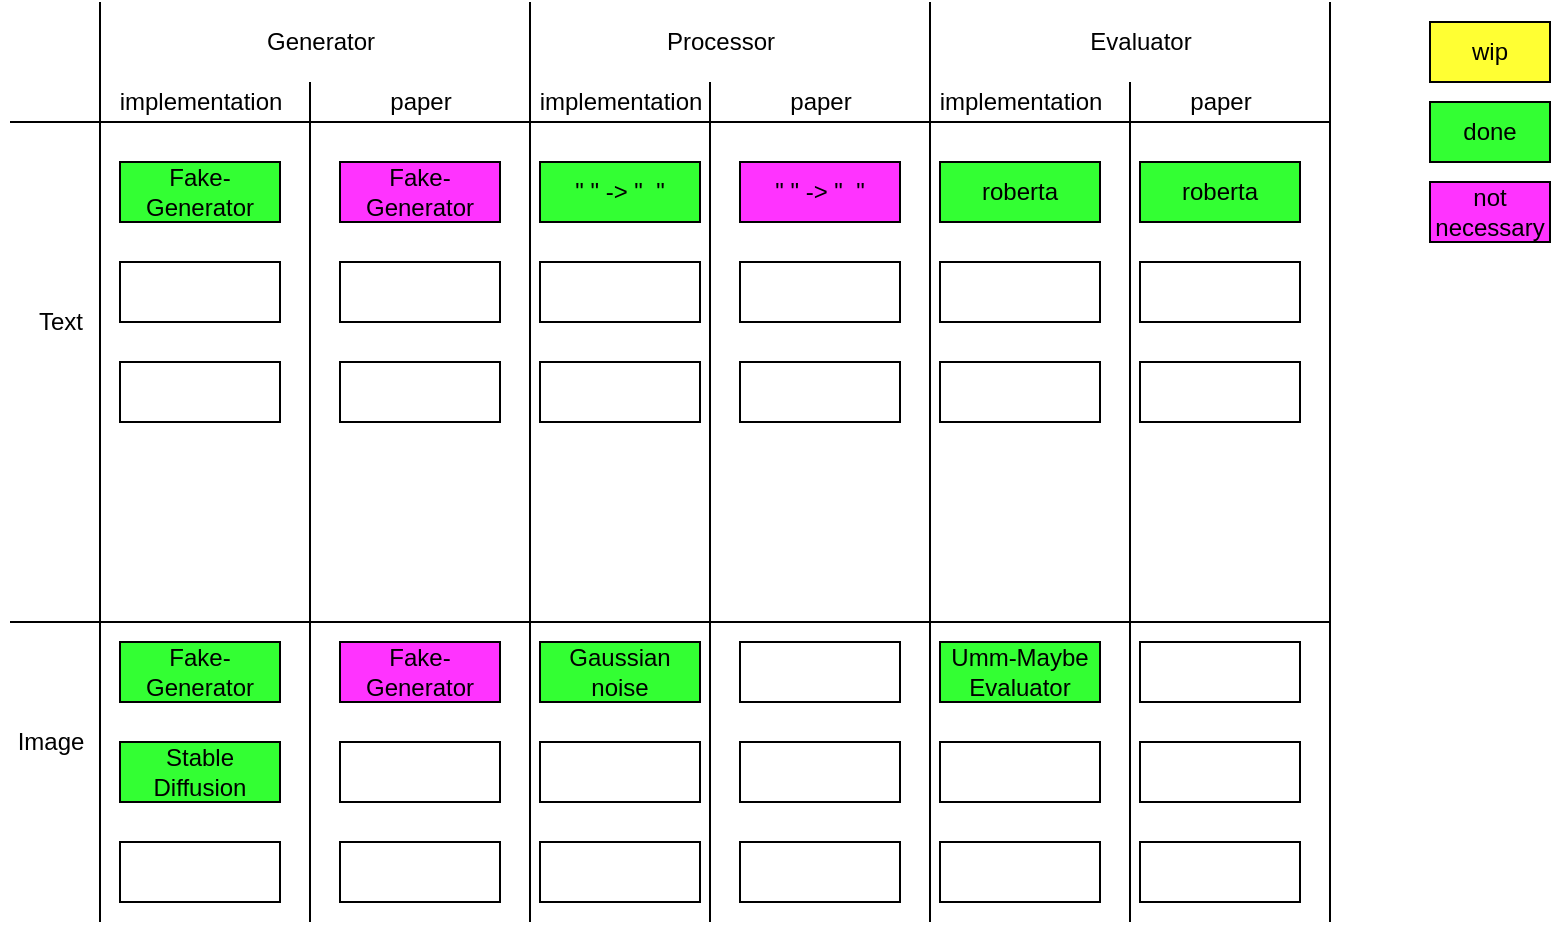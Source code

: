 <mxfile version="22.1.7" type="device">
  <diagram id="whsIAXvvB3Vlr7miQYWP" name="Page-1">
    <mxGraphModel dx="2008" dy="617" grid="1" gridSize="10" guides="1" tooltips="1" connect="1" arrows="1" fold="1" page="1" pageScale="1" pageWidth="827" pageHeight="1169" math="0" shadow="0">
      <root>
        <mxCell id="0" />
        <mxCell id="1" parent="0" />
        <mxCell id="pHOT10jgORBA76ojkJSI-1" value="Fake-Generator" style="rounded=0;whiteSpace=wrap;html=1;fillColor=#33FF33;" parent="1" vertex="1">
          <mxGeometry x="55" y="130" width="80" height="30" as="geometry" />
        </mxCell>
        <mxCell id="pHOT10jgORBA76ojkJSI-2" value="Generator" style="text;html=1;align=center;verticalAlign=middle;resizable=0;points=[];autosize=1;strokeColor=none;fillColor=none;" parent="1" vertex="1">
          <mxGeometry x="120" y="60" width="70" height="20" as="geometry" />
        </mxCell>
        <mxCell id="pHOT10jgORBA76ojkJSI-3" value="Processor" style="text;html=1;align=center;verticalAlign=middle;resizable=0;points=[];autosize=1;strokeColor=none;fillColor=none;" parent="1" vertex="1">
          <mxGeometry x="320" y="60" width="70" height="20" as="geometry" />
        </mxCell>
        <mxCell id="pHOT10jgORBA76ojkJSI-4" value="Evaluator" style="text;html=1;align=center;verticalAlign=middle;resizable=0;points=[];autosize=1;strokeColor=none;fillColor=none;" parent="1" vertex="1">
          <mxGeometry x="530" y="60" width="70" height="20" as="geometry" />
        </mxCell>
        <mxCell id="pHOT10jgORBA76ojkJSI-5" value="" style="rounded=0;whiteSpace=wrap;html=1;" parent="1" vertex="1">
          <mxGeometry x="55" y="180" width="80" height="30" as="geometry" />
        </mxCell>
        <mxCell id="pHOT10jgORBA76ojkJSI-6" value="" style="endArrow=none;html=1;rounded=0;" parent="1" edge="1">
          <mxGeometry width="50" height="50" relative="1" as="geometry">
            <mxPoint y="360" as="sourcePoint" />
            <mxPoint x="660" y="360" as="targetPoint" />
          </mxGeometry>
        </mxCell>
        <mxCell id="pHOT10jgORBA76ojkJSI-7" value="" style="endArrow=none;html=1;rounded=0;" parent="1" edge="1">
          <mxGeometry width="50" height="50" relative="1" as="geometry">
            <mxPoint x="260" y="510" as="sourcePoint" />
            <mxPoint x="260" y="50" as="targetPoint" />
          </mxGeometry>
        </mxCell>
        <mxCell id="pHOT10jgORBA76ojkJSI-8" value="" style="endArrow=none;html=1;rounded=0;" parent="1" edge="1">
          <mxGeometry width="50" height="50" relative="1" as="geometry">
            <mxPoint x="460" y="510" as="sourcePoint" />
            <mxPoint x="460" y="50" as="targetPoint" />
          </mxGeometry>
        </mxCell>
        <mxCell id="pHOT10jgORBA76ojkJSI-9" value="" style="rounded=0;whiteSpace=wrap;html=1;" parent="1" vertex="1">
          <mxGeometry x="55" y="230" width="80" height="30" as="geometry" />
        </mxCell>
        <mxCell id="pHOT10jgORBA76ojkJSI-11" value="&quot; &quot; -&amp;gt; &quot;&amp;nbsp; &quot;" style="rounded=0;whiteSpace=wrap;html=1;fillColor=#33FF33;" parent="1" vertex="1">
          <mxGeometry x="265" y="130" width="80" height="30" as="geometry" />
        </mxCell>
        <mxCell id="pHOT10jgORBA76ojkJSI-12" value="" style="rounded=0;whiteSpace=wrap;html=1;" parent="1" vertex="1">
          <mxGeometry x="265" y="180" width="80" height="30" as="geometry" />
        </mxCell>
        <mxCell id="pHOT10jgORBA76ojkJSI-13" value="" style="rounded=0;whiteSpace=wrap;html=1;" parent="1" vertex="1">
          <mxGeometry x="265" y="230" width="80" height="30" as="geometry" />
        </mxCell>
        <mxCell id="pHOT10jgORBA76ojkJSI-14" value="roberta" style="rounded=0;whiteSpace=wrap;html=1;fillColor=#33FF33;" parent="1" vertex="1">
          <mxGeometry x="465" y="130" width="80" height="30" as="geometry" />
        </mxCell>
        <mxCell id="pHOT10jgORBA76ojkJSI-15" value="" style="rounded=0;whiteSpace=wrap;html=1;" parent="1" vertex="1">
          <mxGeometry x="465" y="180" width="80" height="30" as="geometry" />
        </mxCell>
        <mxCell id="pHOT10jgORBA76ojkJSI-16" value="" style="rounded=0;whiteSpace=wrap;html=1;" parent="1" vertex="1">
          <mxGeometry x="465" y="230" width="80" height="30" as="geometry" />
        </mxCell>
        <mxCell id="pHOT10jgORBA76ojkJSI-18" value="Stable Diffusion" style="rounded=0;whiteSpace=wrap;html=1;fillColor=#33FF33;" parent="1" vertex="1">
          <mxGeometry x="55" y="420" width="80" height="30" as="geometry" />
        </mxCell>
        <mxCell id="pHOT10jgORBA76ojkJSI-19" value="" style="rounded=0;whiteSpace=wrap;html=1;" parent="1" vertex="1">
          <mxGeometry x="55" y="470" width="80" height="30" as="geometry" />
        </mxCell>
        <mxCell id="pHOT10jgORBA76ojkJSI-20" value="" style="rounded=0;whiteSpace=wrap;html=1;" parent="1" vertex="1">
          <mxGeometry x="265" y="420" width="80" height="30" as="geometry" />
        </mxCell>
        <mxCell id="pHOT10jgORBA76ojkJSI-22" value="" style="rounded=0;whiteSpace=wrap;html=1;" parent="1" vertex="1">
          <mxGeometry x="265" y="470" width="80" height="30" as="geometry" />
        </mxCell>
        <mxCell id="pHOT10jgORBA76ojkJSI-23" value="Umm-Maybe Evaluator" style="rounded=0;whiteSpace=wrap;html=1;verticalAlign=middle;fillColor=#33FF33;" parent="1" vertex="1">
          <mxGeometry x="465" y="370" width="80" height="30" as="geometry" />
        </mxCell>
        <mxCell id="pHOT10jgORBA76ojkJSI-24" value="" style="rounded=0;whiteSpace=wrap;html=1;" parent="1" vertex="1">
          <mxGeometry x="465" y="420" width="80" height="30" as="geometry" />
        </mxCell>
        <mxCell id="pHOT10jgORBA76ojkJSI-25" value="" style="rounded=0;whiteSpace=wrap;html=1;" parent="1" vertex="1">
          <mxGeometry x="465" y="470" width="80" height="30" as="geometry" />
        </mxCell>
        <mxCell id="pHOT10jgORBA76ojkJSI-26" value="" style="endArrow=none;html=1;rounded=0;" parent="1" edge="1">
          <mxGeometry width="50" height="50" relative="1" as="geometry">
            <mxPoint y="110" as="sourcePoint" />
            <mxPoint x="660" y="110" as="targetPoint" />
          </mxGeometry>
        </mxCell>
        <mxCell id="pHOT10jgORBA76ojkJSI-27" value="" style="endArrow=none;html=1;rounded=0;" parent="1" edge="1">
          <mxGeometry width="50" height="50" relative="1" as="geometry">
            <mxPoint x="150" y="510" as="sourcePoint" />
            <mxPoint x="150" y="90" as="targetPoint" />
          </mxGeometry>
        </mxCell>
        <mxCell id="pHOT10jgORBA76ojkJSI-28" value="" style="endArrow=none;html=1;rounded=0;" parent="1" edge="1">
          <mxGeometry width="50" height="50" relative="1" as="geometry">
            <mxPoint x="350" y="510" as="sourcePoint" />
            <mxPoint x="350" y="90" as="targetPoint" />
          </mxGeometry>
        </mxCell>
        <mxCell id="pHOT10jgORBA76ojkJSI-29" value="" style="endArrow=none;html=1;rounded=0;" parent="1" edge="1">
          <mxGeometry width="50" height="50" relative="1" as="geometry">
            <mxPoint x="560" y="510" as="sourcePoint" />
            <mxPoint x="560" y="90" as="targetPoint" />
          </mxGeometry>
        </mxCell>
        <mxCell id="pHOT10jgORBA76ojkJSI-32" value="" style="endArrow=none;html=1;rounded=0;" parent="1" edge="1">
          <mxGeometry width="50" height="50" relative="1" as="geometry">
            <mxPoint x="660" y="510" as="sourcePoint" />
            <mxPoint x="660" y="50" as="targetPoint" />
          </mxGeometry>
        </mxCell>
        <mxCell id="pHOT10jgORBA76ojkJSI-35" value="&lt;div&gt;implementation&lt;/div&gt;" style="text;html=1;align=center;verticalAlign=middle;resizable=0;points=[];autosize=1;strokeColor=none;fillColor=none;" parent="1" vertex="1">
          <mxGeometry x="45" y="90" width="100" height="20" as="geometry" />
        </mxCell>
        <mxCell id="pHOT10jgORBA76ojkJSI-36" value="&lt;div&gt;implementation&lt;/div&gt;" style="text;html=1;align=center;verticalAlign=middle;resizable=0;points=[];autosize=1;strokeColor=none;fillColor=none;" parent="1" vertex="1">
          <mxGeometry x="255" y="90" width="100" height="20" as="geometry" />
        </mxCell>
        <mxCell id="pHOT10jgORBA76ojkJSI-37" value="&lt;div&gt;implementation&lt;/div&gt;" style="text;html=1;align=center;verticalAlign=middle;resizable=0;points=[];autosize=1;strokeColor=none;fillColor=none;" parent="1" vertex="1">
          <mxGeometry x="455" y="90" width="100" height="20" as="geometry" />
        </mxCell>
        <mxCell id="pHOT10jgORBA76ojkJSI-40" value="&lt;div&gt;paper&lt;/div&gt;" style="text;html=1;align=center;verticalAlign=middle;resizable=0;points=[];autosize=1;strokeColor=none;fillColor=none;" parent="1" vertex="1">
          <mxGeometry x="180" y="90" width="50" height="20" as="geometry" />
        </mxCell>
        <mxCell id="pHOT10jgORBA76ojkJSI-41" value="&lt;div&gt;paper&lt;/div&gt;" style="text;html=1;align=center;verticalAlign=middle;resizable=0;points=[];autosize=1;strokeColor=none;fillColor=none;" parent="1" vertex="1">
          <mxGeometry x="380" y="90" width="50" height="20" as="geometry" />
        </mxCell>
        <mxCell id="pHOT10jgORBA76ojkJSI-42" value="&lt;div&gt;paper&lt;/div&gt;" style="text;html=1;align=center;verticalAlign=middle;resizable=0;points=[];autosize=1;strokeColor=none;fillColor=none;" parent="1" vertex="1">
          <mxGeometry x="580" y="90" width="50" height="20" as="geometry" />
        </mxCell>
        <mxCell id="pHOT10jgORBA76ojkJSI-43" value="Fake-Generator" style="rounded=0;whiteSpace=wrap;html=1;fillColor=#FF33FF;" parent="1" vertex="1">
          <mxGeometry x="165" y="130" width="80" height="30" as="geometry" />
        </mxCell>
        <mxCell id="pHOT10jgORBA76ojkJSI-48" value="" style="rounded=0;whiteSpace=wrap;html=1;" parent="1" vertex="1">
          <mxGeometry x="165" y="180" width="80" height="30" as="geometry" />
        </mxCell>
        <mxCell id="pHOT10jgORBA76ojkJSI-49" value="" style="rounded=0;whiteSpace=wrap;html=1;" parent="1" vertex="1">
          <mxGeometry x="165" y="230" width="80" height="30" as="geometry" />
        </mxCell>
        <mxCell id="pHOT10jgORBA76ojkJSI-51" value="&quot; &quot; -&amp;gt; &quot;&amp;nbsp; &quot;" style="rounded=0;whiteSpace=wrap;html=1;fillColor=#FF33FF;" parent="1" vertex="1">
          <mxGeometry x="365" y="130" width="80" height="30" as="geometry" />
        </mxCell>
        <mxCell id="pHOT10jgORBA76ojkJSI-52" value="" style="rounded=0;whiteSpace=wrap;html=1;" parent="1" vertex="1">
          <mxGeometry x="365" y="180" width="80" height="30" as="geometry" />
        </mxCell>
        <mxCell id="pHOT10jgORBA76ojkJSI-53" value="" style="rounded=0;whiteSpace=wrap;html=1;" parent="1" vertex="1">
          <mxGeometry x="365" y="230" width="80" height="30" as="geometry" />
        </mxCell>
        <mxCell id="pHOT10jgORBA76ojkJSI-54" value="roberta" style="rounded=0;whiteSpace=wrap;html=1;fillColor=#33FF33;" parent="1" vertex="1">
          <mxGeometry x="565" y="130" width="80" height="30" as="geometry" />
        </mxCell>
        <mxCell id="pHOT10jgORBA76ojkJSI-55" value="" style="rounded=0;whiteSpace=wrap;html=1;" parent="1" vertex="1">
          <mxGeometry x="565" y="180" width="80" height="30" as="geometry" />
        </mxCell>
        <mxCell id="pHOT10jgORBA76ojkJSI-56" value="" style="rounded=0;whiteSpace=wrap;html=1;" parent="1" vertex="1">
          <mxGeometry x="565" y="230" width="80" height="30" as="geometry" />
        </mxCell>
        <mxCell id="pHOT10jgORBA76ojkJSI-57" value="Fake-Generator" style="rounded=0;whiteSpace=wrap;html=1;fillColor=#FF33FF;" parent="1" vertex="1">
          <mxGeometry x="165" y="370" width="80" height="30" as="geometry" />
        </mxCell>
        <mxCell id="pHOT10jgORBA76ojkJSI-58" value="" style="rounded=0;whiteSpace=wrap;html=1;" parent="1" vertex="1">
          <mxGeometry x="165" y="420" width="80" height="30" as="geometry" />
        </mxCell>
        <mxCell id="pHOT10jgORBA76ojkJSI-59" value="" style="rounded=0;whiteSpace=wrap;html=1;" parent="1" vertex="1">
          <mxGeometry x="165" y="470" width="80" height="30" as="geometry" />
        </mxCell>
        <mxCell id="pHOT10jgORBA76ojkJSI-60" value="" style="rounded=0;whiteSpace=wrap;html=1;" parent="1" vertex="1">
          <mxGeometry x="365" y="370" width="80" height="30" as="geometry" />
        </mxCell>
        <mxCell id="pHOT10jgORBA76ojkJSI-61" value="" style="rounded=0;whiteSpace=wrap;html=1;" parent="1" vertex="1">
          <mxGeometry x="365" y="420" width="80" height="30" as="geometry" />
        </mxCell>
        <mxCell id="pHOT10jgORBA76ojkJSI-62" value="" style="rounded=0;whiteSpace=wrap;html=1;" parent="1" vertex="1">
          <mxGeometry x="365" y="470" width="80" height="30" as="geometry" />
        </mxCell>
        <mxCell id="pHOT10jgORBA76ojkJSI-63" value="" style="rounded=0;whiteSpace=wrap;html=1;" parent="1" vertex="1">
          <mxGeometry x="565" y="370" width="80" height="30" as="geometry" />
        </mxCell>
        <mxCell id="pHOT10jgORBA76ojkJSI-64" value="" style="rounded=0;whiteSpace=wrap;html=1;" parent="1" vertex="1">
          <mxGeometry x="565" y="420" width="80" height="30" as="geometry" />
        </mxCell>
        <mxCell id="pHOT10jgORBA76ojkJSI-65" value="" style="rounded=0;whiteSpace=wrap;html=1;" parent="1" vertex="1">
          <mxGeometry x="565" y="470" width="80" height="30" as="geometry" />
        </mxCell>
        <mxCell id="pHOT10jgORBA76ojkJSI-66" value="Fake-Generator" style="rounded=0;whiteSpace=wrap;html=1;fillColor=#33FF33;" parent="1" vertex="1">
          <mxGeometry x="55" y="370" width="80" height="30" as="geometry" />
        </mxCell>
        <mxCell id="pHOT10jgORBA76ojkJSI-67" value="Text" style="text;html=1;align=center;verticalAlign=middle;resizable=0;points=[];autosize=1;strokeColor=none;fillColor=none;" parent="1" vertex="1">
          <mxGeometry x="5" y="200" width="40" height="20" as="geometry" />
        </mxCell>
        <mxCell id="pHOT10jgORBA76ojkJSI-68" value="Image" style="text;html=1;align=center;verticalAlign=middle;resizable=0;points=[];autosize=1;strokeColor=none;fillColor=none;" parent="1" vertex="1">
          <mxGeometry x="-5" y="410" width="50" height="20" as="geometry" />
        </mxCell>
        <mxCell id="pHOT10jgORBA76ojkJSI-69" value="wip" style="whiteSpace=wrap;html=1;fillColor=#FFFF33;" parent="1" vertex="1">
          <mxGeometry x="710" y="60" width="60" height="30" as="geometry" />
        </mxCell>
        <mxCell id="pHOT10jgORBA76ojkJSI-70" value="done" style="rounded=0;whiteSpace=wrap;html=1;fillColor=#33FF33;" parent="1" vertex="1">
          <mxGeometry x="710" y="100" width="60" height="30" as="geometry" />
        </mxCell>
        <mxCell id="pHOT10jgORBA76ojkJSI-71" value="Gaussian noise" style="rounded=0;whiteSpace=wrap;html=1;fillColor=#33FF33;" parent="1" vertex="1">
          <mxGeometry x="265" y="370" width="80" height="30" as="geometry" />
        </mxCell>
        <mxCell id="9xpDufU42AzEc1XoIaA7-3" value="&lt;div&gt;not necessary&lt;/div&gt;" style="rounded=0;whiteSpace=wrap;html=1;fillColor=#FF33FF;" parent="1" vertex="1">
          <mxGeometry x="710" y="140" width="60" height="30" as="geometry" />
        </mxCell>
        <mxCell id="9xpDufU42AzEc1XoIaA7-4" value="" style="endArrow=none;html=1;rounded=0;" parent="1" edge="1">
          <mxGeometry width="50" height="50" relative="1" as="geometry">
            <mxPoint x="45.0" y="510" as="sourcePoint" />
            <mxPoint x="45.0" y="50" as="targetPoint" />
          </mxGeometry>
        </mxCell>
      </root>
    </mxGraphModel>
  </diagram>
</mxfile>
